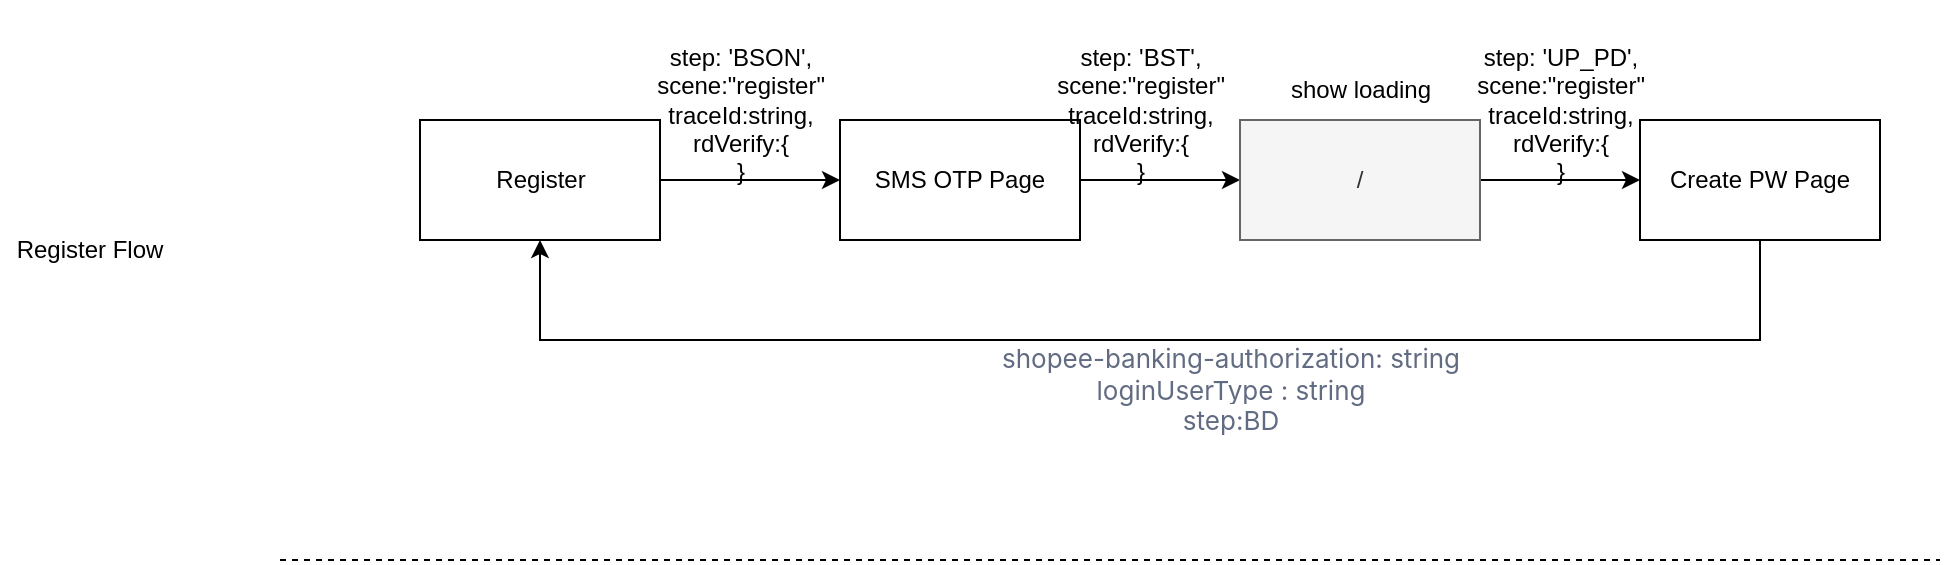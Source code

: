 <mxfile version="20.2.6" type="github">
  <diagram id="Nj5BBb2MD_-K6HDBKKy8" name="第 1 页">
    <mxGraphModel dx="2061" dy="793" grid="1" gridSize="10" guides="1" tooltips="1" connect="1" arrows="1" fold="1" page="1" pageScale="1" pageWidth="827" pageHeight="1169" math="0" shadow="0">
      <root>
        <mxCell id="0" />
        <mxCell id="1" parent="0" />
        <mxCell id="c7S9m0txF9A8BInqbb58-1" value="" style="rounded=0;whiteSpace=wrap;html=1;" vertex="1" parent="1">
          <mxGeometry x="90" y="210" width="120" height="60" as="geometry" />
        </mxCell>
        <mxCell id="c7S9m0txF9A8BInqbb58-2" value="Register" style="text;html=1;align=center;verticalAlign=middle;resizable=0;points=[];autosize=1;strokeColor=none;fillColor=none;" vertex="1" parent="1">
          <mxGeometry x="115" y="225" width="70" height="30" as="geometry" />
        </mxCell>
        <mxCell id="c7S9m0txF9A8BInqbb58-3" value="" style="endArrow=classic;html=1;rounded=0;exitX=1;exitY=0.5;exitDx=0;exitDy=0;" edge="1" parent="1" source="c7S9m0txF9A8BInqbb58-1">
          <mxGeometry width="50" height="50" relative="1" as="geometry">
            <mxPoint x="230" y="280" as="sourcePoint" />
            <mxPoint x="300" y="240" as="targetPoint" />
          </mxGeometry>
        </mxCell>
        <mxCell id="c7S9m0txF9A8BInqbb58-8" value="" style="edgeStyle=orthogonalEdgeStyle;rounded=0;orthogonalLoop=1;jettySize=auto;html=1;" edge="1" parent="1" source="c7S9m0txF9A8BInqbb58-4">
          <mxGeometry relative="1" as="geometry">
            <mxPoint x="500" y="240" as="targetPoint" />
          </mxGeometry>
        </mxCell>
        <mxCell id="c7S9m0txF9A8BInqbb58-4" value="&lt;span style=&quot;&quot;&gt;SMS OTP Page&lt;/span&gt;" style="rounded=0;whiteSpace=wrap;html=1;" vertex="1" parent="1">
          <mxGeometry x="300" y="210" width="120" height="60" as="geometry" />
        </mxCell>
        <mxCell id="c7S9m0txF9A8BInqbb58-6" value="&lt;br&gt;&lt;span style=&quot;&quot;&gt;	&lt;/span&gt;step: &#39;BSON&#39;,&lt;br&gt;scene:&quot;register&quot;&lt;br&gt;traceId:string,&lt;br&gt;rdVerify:{&lt;br&gt;}" style="text;html=1;align=center;verticalAlign=middle;resizable=0;points=[];autosize=1;strokeColor=none;fillColor=none;" vertex="1" parent="1">
          <mxGeometry x="195" y="150" width="110" height="100" as="geometry" />
        </mxCell>
        <mxCell id="c7S9m0txF9A8BInqbb58-9" value="&lt;br&gt;&lt;span style=&quot;&quot;&gt;	&lt;/span&gt;step: &#39;BST&#39;,&lt;br&gt;scene:&quot;register&quot;&lt;br&gt;traceId:string,&lt;br&gt;rdVerify:{&lt;br&gt;}" style="text;html=1;align=center;verticalAlign=middle;resizable=0;points=[];autosize=1;strokeColor=none;fillColor=none;" vertex="1" parent="1">
          <mxGeometry x="395" y="150" width="110" height="100" as="geometry" />
        </mxCell>
        <mxCell id="c7S9m0txF9A8BInqbb58-13" value="" style="edgeStyle=orthogonalEdgeStyle;rounded=0;orthogonalLoop=1;jettySize=auto;html=1;" edge="1" parent="1" source="c7S9m0txF9A8BInqbb58-10" target="c7S9m0txF9A8BInqbb58-12">
          <mxGeometry relative="1" as="geometry" />
        </mxCell>
        <mxCell id="c7S9m0txF9A8BInqbb58-10" value="/" style="rounded=0;whiteSpace=wrap;html=1;fillColor=#f5f5f5;fontColor=#333333;strokeColor=#666666;" vertex="1" parent="1">
          <mxGeometry x="500" y="210" width="120" height="60" as="geometry" />
        </mxCell>
        <mxCell id="c7S9m0txF9A8BInqbb58-11" value="show loading" style="text;html=1;align=center;verticalAlign=middle;resizable=0;points=[];autosize=1;strokeColor=none;fillColor=none;" vertex="1" parent="1">
          <mxGeometry x="515" y="180" width="90" height="30" as="geometry" />
        </mxCell>
        <mxCell id="c7S9m0txF9A8BInqbb58-15" style="edgeStyle=orthogonalEdgeStyle;rounded=0;orthogonalLoop=1;jettySize=auto;html=1;entryX=0.5;entryY=1;entryDx=0;entryDy=0;" edge="1" parent="1" source="c7S9m0txF9A8BInqbb58-12" target="c7S9m0txF9A8BInqbb58-1">
          <mxGeometry relative="1" as="geometry">
            <Array as="points">
              <mxPoint x="760" y="320" />
              <mxPoint x="150" y="320" />
            </Array>
          </mxGeometry>
        </mxCell>
        <mxCell id="c7S9m0txF9A8BInqbb58-12" value="Create PW Page" style="whiteSpace=wrap;html=1;rounded=0;" vertex="1" parent="1">
          <mxGeometry x="700" y="210" width="120" height="60" as="geometry" />
        </mxCell>
        <mxCell id="c7S9m0txF9A8BInqbb58-14" value="&lt;br&gt;&lt;span style=&quot;&quot;&gt;	&lt;/span&gt;step: &#39;UP_PD&#39;,&lt;br&gt;scene:&quot;register&quot;&lt;br&gt;traceId:string,&lt;br&gt;rdVerify:{&lt;br&gt;}" style="text;html=1;align=center;verticalAlign=middle;resizable=0;points=[];autosize=1;strokeColor=none;fillColor=none;" vertex="1" parent="1">
          <mxGeometry x="605" y="150" width="110" height="100" as="geometry" />
        </mxCell>
        <mxCell id="c7S9m0txF9A8BInqbb58-16" value="&lt;span style=&quot;color: rgba(13, 27, 62, 0.65); font-family: &amp;quot;Monospaced Number&amp;quot;, &amp;quot;Chinese Quote&amp;quot;, -apple-system, &amp;quot;system-ui&amp;quot;, &amp;quot;Segoe UI&amp;quot;, Roboto, &amp;quot;PingFang SC&amp;quot;, &amp;quot;Hiragino Sans GB&amp;quot;, &amp;quot;Microsoft YaHei&amp;quot;, &amp;quot;Helvetica Neue&amp;quot;, Helvetica, Arial, sans-serif; font-size: 13px; text-align: left; background-color: rgb(255, 255, 255);&quot;&gt;shopee-banking-authorization: string&lt;br&gt;loginUserType : string&lt;br&gt;step:BD&lt;br&gt;&lt;/span&gt;" style="text;html=1;align=center;verticalAlign=middle;resizable=0;points=[];autosize=1;strokeColor=none;fillColor=none;" vertex="1" parent="1">
          <mxGeometry x="370" y="315" width="250" height="60" as="geometry" />
        </mxCell>
        <mxCell id="c7S9m0txF9A8BInqbb58-18" value="" style="endArrow=none;dashed=1;html=1;rounded=0;" edge="1" parent="1">
          <mxGeometry width="50" height="50" relative="1" as="geometry">
            <mxPoint x="20" y="430" as="sourcePoint" />
            <mxPoint x="850" y="430" as="targetPoint" />
          </mxGeometry>
        </mxCell>
        <mxCell id="c7S9m0txF9A8BInqbb58-19" value="Register Flow" style="text;html=1;strokeColor=none;fillColor=none;align=center;verticalAlign=middle;whiteSpace=wrap;rounded=0;" vertex="1" parent="1">
          <mxGeometry x="-120" y="260" width="90" height="30" as="geometry" />
        </mxCell>
      </root>
    </mxGraphModel>
  </diagram>
</mxfile>
